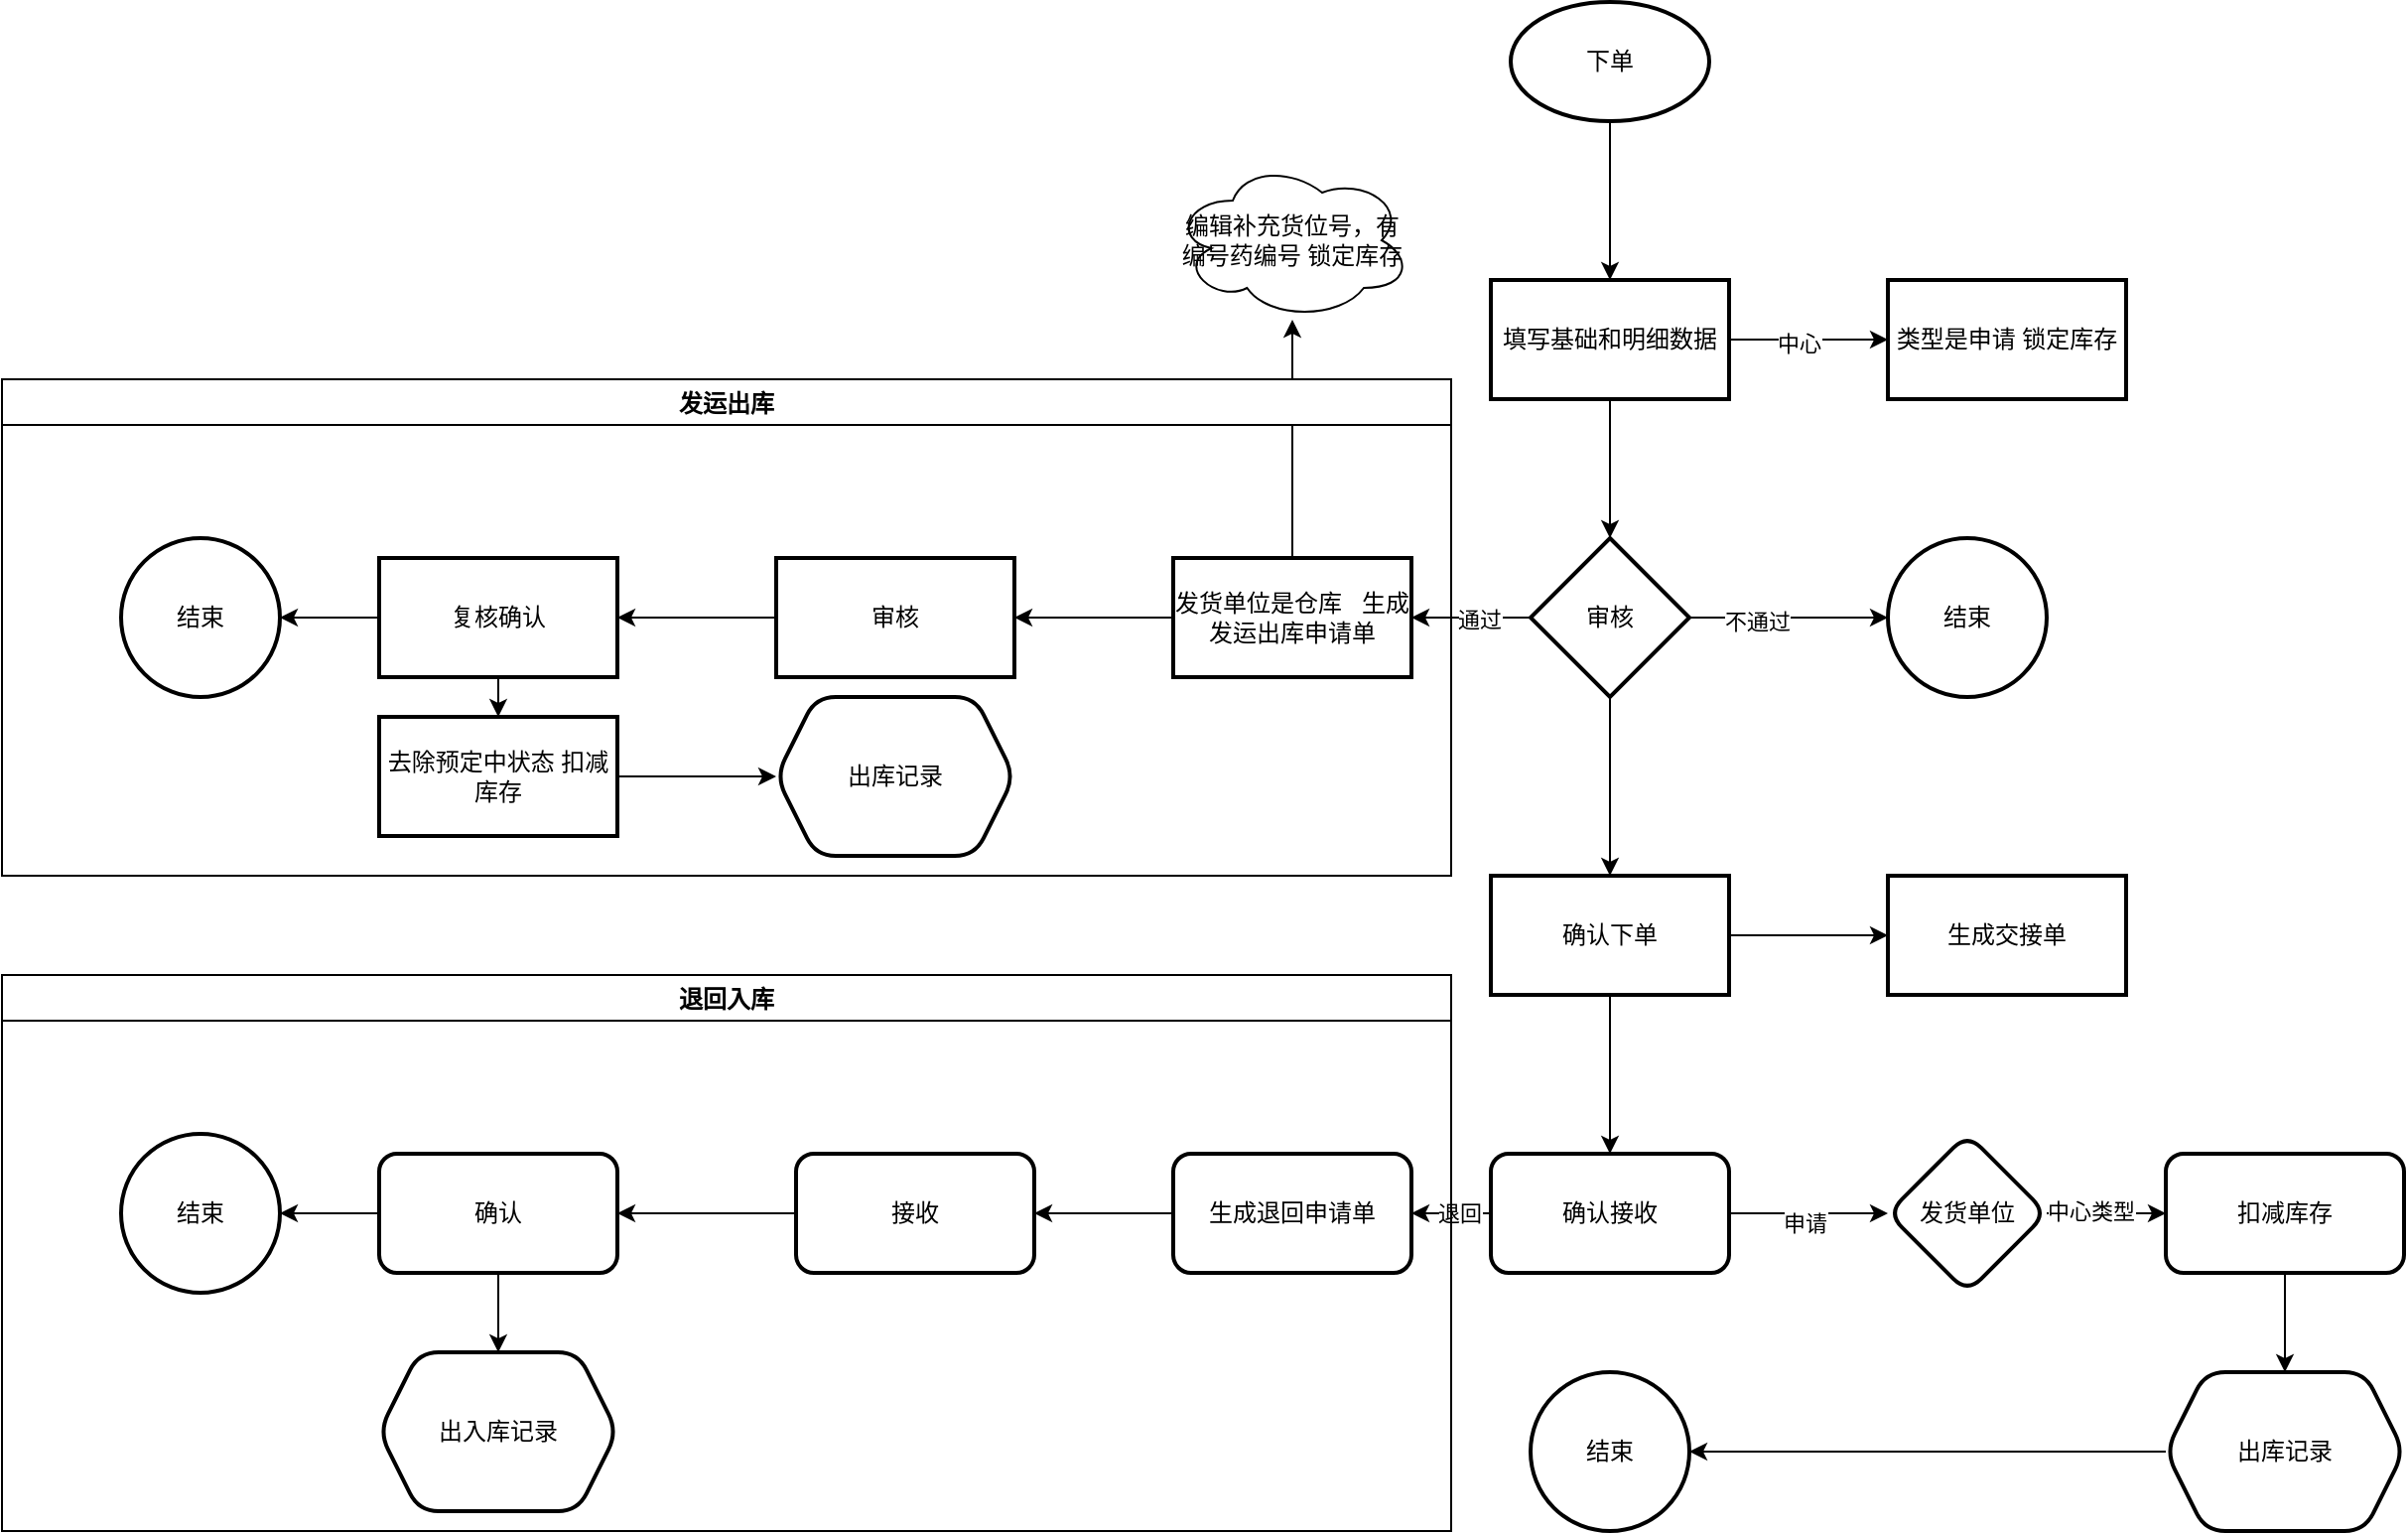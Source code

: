 <mxfile version="21.5.2" type="github">
  <diagram name="第 1 页" id="VLC9sJxpUMTWWp7IFzq4">
    <mxGraphModel dx="2450" dy="826" grid="1" gridSize="10" guides="1" tooltips="1" connect="1" arrows="1" fold="1" page="1" pageScale="1" pageWidth="827" pageHeight="1169" math="0" shadow="0">
      <root>
        <mxCell id="0" />
        <mxCell id="1" parent="0" />
        <mxCell id="CZxczn6Fj8E9EKulQeW0-3" value="" style="edgeStyle=orthogonalEdgeStyle;rounded=0;orthogonalLoop=1;jettySize=auto;html=1;" edge="1" parent="1" source="CZxczn6Fj8E9EKulQeW0-1" target="CZxczn6Fj8E9EKulQeW0-2">
          <mxGeometry relative="1" as="geometry" />
        </mxCell>
        <mxCell id="CZxczn6Fj8E9EKulQeW0-1" value="下单" style="strokeWidth=2;html=1;shape=mxgraph.flowchart.start_1;whiteSpace=wrap;" vertex="1" parent="1">
          <mxGeometry x="360" y="20" width="100" height="60" as="geometry" />
        </mxCell>
        <mxCell id="CZxczn6Fj8E9EKulQeW0-7" value="" style="edgeStyle=orthogonalEdgeStyle;rounded=0;orthogonalLoop=1;jettySize=auto;html=1;" edge="1" parent="1" source="CZxczn6Fj8E9EKulQeW0-2" target="CZxczn6Fj8E9EKulQeW0-6">
          <mxGeometry relative="1" as="geometry" />
        </mxCell>
        <mxCell id="CZxczn6Fj8E9EKulQeW0-63" value="" style="edgeStyle=orthogonalEdgeStyle;rounded=0;orthogonalLoop=1;jettySize=auto;html=1;" edge="1" parent="1" source="CZxczn6Fj8E9EKulQeW0-2" target="CZxczn6Fj8E9EKulQeW0-62">
          <mxGeometry relative="1" as="geometry" />
        </mxCell>
        <mxCell id="CZxczn6Fj8E9EKulQeW0-64" value="中心" style="edgeLabel;html=1;align=center;verticalAlign=middle;resizable=0;points=[];" vertex="1" connectable="0" parent="CZxczn6Fj8E9EKulQeW0-63">
          <mxGeometry x="-0.142" y="-2" relative="1" as="geometry">
            <mxPoint as="offset" />
          </mxGeometry>
        </mxCell>
        <mxCell id="CZxczn6Fj8E9EKulQeW0-2" value="填写基础和明细数据" style="whiteSpace=wrap;html=1;strokeWidth=2;" vertex="1" parent="1">
          <mxGeometry x="350" y="160" width="120" height="60" as="geometry" />
        </mxCell>
        <mxCell id="CZxczn6Fj8E9EKulQeW0-9" value="" style="edgeStyle=orthogonalEdgeStyle;rounded=0;orthogonalLoop=1;jettySize=auto;html=1;" edge="1" parent="1" source="CZxczn6Fj8E9EKulQeW0-6" target="CZxczn6Fj8E9EKulQeW0-8">
          <mxGeometry relative="1" as="geometry" />
        </mxCell>
        <mxCell id="CZxczn6Fj8E9EKulQeW0-10" value="不通过" style="edgeLabel;html=1;align=center;verticalAlign=middle;resizable=0;points=[];" vertex="1" connectable="0" parent="CZxczn6Fj8E9EKulQeW0-9">
          <mxGeometry x="-0.333" y="-2" relative="1" as="geometry">
            <mxPoint as="offset" />
          </mxGeometry>
        </mxCell>
        <mxCell id="CZxczn6Fj8E9EKulQeW0-12" value="" style="edgeStyle=orthogonalEdgeStyle;rounded=0;orthogonalLoop=1;jettySize=auto;html=1;" edge="1" parent="1" source="CZxczn6Fj8E9EKulQeW0-6" target="CZxczn6Fj8E9EKulQeW0-11">
          <mxGeometry relative="1" as="geometry" />
        </mxCell>
        <mxCell id="CZxczn6Fj8E9EKulQeW0-13" value="通过" style="edgeLabel;html=1;align=center;verticalAlign=middle;resizable=0;points=[];" vertex="1" connectable="0" parent="CZxczn6Fj8E9EKulQeW0-12">
          <mxGeometry x="-0.122" y="1" relative="1" as="geometry">
            <mxPoint as="offset" />
          </mxGeometry>
        </mxCell>
        <mxCell id="CZxczn6Fj8E9EKulQeW0-25" value="" style="edgeStyle=orthogonalEdgeStyle;rounded=0;orthogonalLoop=1;jettySize=auto;html=1;" edge="1" parent="1" source="CZxczn6Fj8E9EKulQeW0-6" target="CZxczn6Fj8E9EKulQeW0-24">
          <mxGeometry relative="1" as="geometry" />
        </mxCell>
        <mxCell id="CZxczn6Fj8E9EKulQeW0-6" value="审核" style="rhombus;whiteSpace=wrap;html=1;strokeWidth=2;" vertex="1" parent="1">
          <mxGeometry x="370" y="290" width="80" height="80" as="geometry" />
        </mxCell>
        <mxCell id="CZxczn6Fj8E9EKulQeW0-8" value="结束" style="ellipse;whiteSpace=wrap;html=1;strokeWidth=2;" vertex="1" parent="1">
          <mxGeometry x="550" y="290" width="80" height="80" as="geometry" />
        </mxCell>
        <mxCell id="CZxczn6Fj8E9EKulQeW0-15" value="" style="edgeStyle=orthogonalEdgeStyle;rounded=0;orthogonalLoop=1;jettySize=auto;html=1;" edge="1" parent="1" source="CZxczn6Fj8E9EKulQeW0-11" target="CZxczn6Fj8E9EKulQeW0-14">
          <mxGeometry relative="1" as="geometry" />
        </mxCell>
        <mxCell id="CZxczn6Fj8E9EKulQeW0-22" style="edgeStyle=orthogonalEdgeStyle;rounded=0;orthogonalLoop=1;jettySize=auto;html=1;" edge="1" parent="1" source="CZxczn6Fj8E9EKulQeW0-11" target="CZxczn6Fj8E9EKulQeW0-21">
          <mxGeometry relative="1" as="geometry" />
        </mxCell>
        <mxCell id="CZxczn6Fj8E9EKulQeW0-11" value="发货单位是仓库&amp;nbsp; &amp;nbsp;生成发运出库申请单" style="whiteSpace=wrap;html=1;strokeWidth=2;" vertex="1" parent="1">
          <mxGeometry x="190" y="300" width="120" height="60" as="geometry" />
        </mxCell>
        <mxCell id="CZxczn6Fj8E9EKulQeW0-17" value="" style="edgeStyle=orthogonalEdgeStyle;rounded=0;orthogonalLoop=1;jettySize=auto;html=1;" edge="1" parent="1" source="CZxczn6Fj8E9EKulQeW0-14" target="CZxczn6Fj8E9EKulQeW0-16">
          <mxGeometry relative="1" as="geometry" />
        </mxCell>
        <mxCell id="CZxczn6Fj8E9EKulQeW0-14" value="审核" style="whiteSpace=wrap;html=1;strokeWidth=2;" vertex="1" parent="1">
          <mxGeometry x="-10" y="300" width="120" height="60" as="geometry" />
        </mxCell>
        <mxCell id="CZxczn6Fj8E9EKulQeW0-20" value="" style="edgeStyle=orthogonalEdgeStyle;rounded=0;orthogonalLoop=1;jettySize=auto;html=1;" edge="1" parent="1" source="CZxczn6Fj8E9EKulQeW0-16" target="CZxczn6Fj8E9EKulQeW0-19">
          <mxGeometry relative="1" as="geometry" />
        </mxCell>
        <mxCell id="CZxczn6Fj8E9EKulQeW0-46" value="" style="edgeStyle=orthogonalEdgeStyle;rounded=0;orthogonalLoop=1;jettySize=auto;html=1;" edge="1" parent="1" source="CZxczn6Fj8E9EKulQeW0-16" target="CZxczn6Fj8E9EKulQeW0-45">
          <mxGeometry relative="1" as="geometry" />
        </mxCell>
        <mxCell id="CZxczn6Fj8E9EKulQeW0-16" value="复核确认" style="whiteSpace=wrap;html=1;strokeWidth=2;" vertex="1" parent="1">
          <mxGeometry x="-210" y="300" width="120" height="60" as="geometry" />
        </mxCell>
        <mxCell id="CZxczn6Fj8E9EKulQeW0-18" value="发运出库" style="swimlane;" vertex="1" parent="1">
          <mxGeometry x="-400" y="210" width="730" height="250" as="geometry" />
        </mxCell>
        <mxCell id="CZxczn6Fj8E9EKulQeW0-19" value="结束" style="ellipse;whiteSpace=wrap;html=1;strokeWidth=2;" vertex="1" parent="CZxczn6Fj8E9EKulQeW0-18">
          <mxGeometry x="60" y="80" width="80" height="80" as="geometry" />
        </mxCell>
        <mxCell id="CZxczn6Fj8E9EKulQeW0-48" value="" style="edgeStyle=orthogonalEdgeStyle;rounded=0;orthogonalLoop=1;jettySize=auto;html=1;" edge="1" parent="CZxczn6Fj8E9EKulQeW0-18" source="CZxczn6Fj8E9EKulQeW0-45">
          <mxGeometry relative="1" as="geometry">
            <mxPoint x="390" y="200" as="targetPoint" />
          </mxGeometry>
        </mxCell>
        <mxCell id="CZxczn6Fj8E9EKulQeW0-45" value="去除预定中状态 扣减库存" style="whiteSpace=wrap;html=1;strokeWidth=2;" vertex="1" parent="CZxczn6Fj8E9EKulQeW0-18">
          <mxGeometry x="190" y="170" width="120" height="60" as="geometry" />
        </mxCell>
        <mxCell id="CZxczn6Fj8E9EKulQeW0-69" value="出库记录" style="shape=hexagon;perimeter=hexagonPerimeter2;whiteSpace=wrap;html=1;fixedSize=1;rounded=1;strokeWidth=2;" vertex="1" parent="CZxczn6Fj8E9EKulQeW0-18">
          <mxGeometry x="390" y="160" width="120" height="80" as="geometry" />
        </mxCell>
        <mxCell id="CZxczn6Fj8E9EKulQeW0-21" value="编辑补充货位号，有编号药编号 锁定库存" style="ellipse;shape=cloud;whiteSpace=wrap;html=1;" vertex="1" parent="1">
          <mxGeometry x="190" y="100" width="120" height="80" as="geometry" />
        </mxCell>
        <mxCell id="CZxczn6Fj8E9EKulQeW0-27" value="" style="edgeStyle=orthogonalEdgeStyle;rounded=0;orthogonalLoop=1;jettySize=auto;html=1;" edge="1" parent="1" source="CZxczn6Fj8E9EKulQeW0-24" target="CZxczn6Fj8E9EKulQeW0-26">
          <mxGeometry relative="1" as="geometry" />
        </mxCell>
        <mxCell id="CZxczn6Fj8E9EKulQeW0-29" value="" style="edgeStyle=orthogonalEdgeStyle;rounded=0;orthogonalLoop=1;jettySize=auto;html=1;" edge="1" parent="1" source="CZxczn6Fj8E9EKulQeW0-24" target="CZxczn6Fj8E9EKulQeW0-28">
          <mxGeometry relative="1" as="geometry" />
        </mxCell>
        <mxCell id="CZxczn6Fj8E9EKulQeW0-24" value="确认下单" style="whiteSpace=wrap;html=1;strokeWidth=2;" vertex="1" parent="1">
          <mxGeometry x="350" y="460" width="120" height="60" as="geometry" />
        </mxCell>
        <mxCell id="CZxczn6Fj8E9EKulQeW0-26" value="生成交接单" style="whiteSpace=wrap;html=1;strokeWidth=2;" vertex="1" parent="1">
          <mxGeometry x="550" y="460" width="120" height="60" as="geometry" />
        </mxCell>
        <mxCell id="CZxczn6Fj8E9EKulQeW0-34" value="" style="edgeStyle=orthogonalEdgeStyle;rounded=0;orthogonalLoop=1;jettySize=auto;html=1;" edge="1" parent="1" source="CZxczn6Fj8E9EKulQeW0-28" target="CZxczn6Fj8E9EKulQeW0-33">
          <mxGeometry relative="1" as="geometry" />
        </mxCell>
        <mxCell id="CZxczn6Fj8E9EKulQeW0-35" value="退回" style="edgeLabel;html=1;align=center;verticalAlign=middle;resizable=0;points=[];" vertex="1" connectable="0" parent="CZxczn6Fj8E9EKulQeW0-34">
          <mxGeometry x="-0.2" relative="1" as="geometry">
            <mxPoint as="offset" />
          </mxGeometry>
        </mxCell>
        <mxCell id="CZxczn6Fj8E9EKulQeW0-50" value="" style="edgeStyle=orthogonalEdgeStyle;rounded=0;orthogonalLoop=1;jettySize=auto;html=1;" edge="1" parent="1" source="CZxczn6Fj8E9EKulQeW0-28" target="CZxczn6Fj8E9EKulQeW0-49">
          <mxGeometry relative="1" as="geometry" />
        </mxCell>
        <mxCell id="CZxczn6Fj8E9EKulQeW0-51" value="申请" style="edgeLabel;html=1;align=center;verticalAlign=middle;resizable=0;points=[];" vertex="1" connectable="0" parent="CZxczn6Fj8E9EKulQeW0-50">
          <mxGeometry x="-0.047" y="-5" relative="1" as="geometry">
            <mxPoint as="offset" />
          </mxGeometry>
        </mxCell>
        <mxCell id="CZxczn6Fj8E9EKulQeW0-28" value="确认接收" style="rounded=1;whiteSpace=wrap;html=1;strokeWidth=2;" vertex="1" parent="1">
          <mxGeometry x="350" y="600" width="120" height="60" as="geometry" />
        </mxCell>
        <mxCell id="CZxczn6Fj8E9EKulQeW0-30" value="结束" style="ellipse;whiteSpace=wrap;html=1;rounded=1;strokeWidth=2;" vertex="1" parent="1">
          <mxGeometry x="370" y="710" width="80" height="80" as="geometry" />
        </mxCell>
        <mxCell id="CZxczn6Fj8E9EKulQeW0-39" value="" style="edgeStyle=orthogonalEdgeStyle;rounded=0;orthogonalLoop=1;jettySize=auto;html=1;" edge="1" parent="1" source="CZxczn6Fj8E9EKulQeW0-36" target="CZxczn6Fj8E9EKulQeW0-38">
          <mxGeometry relative="1" as="geometry" />
        </mxCell>
        <mxCell id="CZxczn6Fj8E9EKulQeW0-41" value="" style="edgeStyle=orthogonalEdgeStyle;rounded=0;orthogonalLoop=1;jettySize=auto;html=1;" edge="1" parent="1" source="CZxczn6Fj8E9EKulQeW0-38" target="CZxczn6Fj8E9EKulQeW0-40">
          <mxGeometry relative="1" as="geometry" />
        </mxCell>
        <mxCell id="CZxczn6Fj8E9EKulQeW0-44" value="" style="edgeStyle=orthogonalEdgeStyle;rounded=0;orthogonalLoop=1;jettySize=auto;html=1;" edge="1" parent="1" source="CZxczn6Fj8E9EKulQeW0-38" target="CZxczn6Fj8E9EKulQeW0-43">
          <mxGeometry relative="1" as="geometry" />
        </mxCell>
        <mxCell id="CZxczn6Fj8E9EKulQeW0-38" value="确认" style="whiteSpace=wrap;html=1;rounded=1;strokeWidth=2;" vertex="1" parent="1">
          <mxGeometry x="-210" y="600" width="120" height="60" as="geometry" />
        </mxCell>
        <mxCell id="CZxczn6Fj8E9EKulQeW0-40" value="结束" style="ellipse;whiteSpace=wrap;html=1;rounded=1;strokeWidth=2;" vertex="1" parent="1">
          <mxGeometry x="-340" y="590" width="80" height="80" as="geometry" />
        </mxCell>
        <mxCell id="CZxczn6Fj8E9EKulQeW0-42" value="退回入库" style="swimlane;" vertex="1" parent="1">
          <mxGeometry x="-400" y="510" width="730" height="280" as="geometry" />
        </mxCell>
        <mxCell id="CZxczn6Fj8E9EKulQeW0-43" value="出入库记录" style="shape=hexagon;perimeter=hexagonPerimeter2;whiteSpace=wrap;html=1;fixedSize=1;rounded=1;strokeWidth=2;" vertex="1" parent="CZxczn6Fj8E9EKulQeW0-42">
          <mxGeometry x="190" y="190" width="120" height="80" as="geometry" />
        </mxCell>
        <mxCell id="CZxczn6Fj8E9EKulQeW0-33" value="生成退回申请单" style="whiteSpace=wrap;html=1;rounded=1;strokeWidth=2;" vertex="1" parent="CZxczn6Fj8E9EKulQeW0-42">
          <mxGeometry x="590" y="90" width="120" height="60" as="geometry" />
        </mxCell>
        <mxCell id="CZxczn6Fj8E9EKulQeW0-36" value="接收" style="whiteSpace=wrap;html=1;rounded=1;strokeWidth=2;" vertex="1" parent="CZxczn6Fj8E9EKulQeW0-42">
          <mxGeometry x="400" y="90" width="120" height="60" as="geometry" />
        </mxCell>
        <mxCell id="CZxczn6Fj8E9EKulQeW0-37" value="" style="edgeStyle=orthogonalEdgeStyle;rounded=0;orthogonalLoop=1;jettySize=auto;html=1;" edge="1" parent="CZxczn6Fj8E9EKulQeW0-42" source="CZxczn6Fj8E9EKulQeW0-33" target="CZxczn6Fj8E9EKulQeW0-36">
          <mxGeometry relative="1" as="geometry" />
        </mxCell>
        <mxCell id="CZxczn6Fj8E9EKulQeW0-55" style="edgeStyle=orthogonalEdgeStyle;rounded=0;orthogonalLoop=1;jettySize=auto;html=1;exitX=1;exitY=0.5;exitDx=0;exitDy=0;entryX=0;entryY=0.5;entryDx=0;entryDy=0;" edge="1" parent="1" source="CZxczn6Fj8E9EKulQeW0-49" target="CZxczn6Fj8E9EKulQeW0-52">
          <mxGeometry relative="1" as="geometry" />
        </mxCell>
        <mxCell id="CZxczn6Fj8E9EKulQeW0-56" value="中心类型" style="edgeLabel;html=1;align=center;verticalAlign=middle;resizable=0;points=[];" vertex="1" connectable="0" parent="CZxczn6Fj8E9EKulQeW0-55">
          <mxGeometry x="-0.289" y="1" relative="1" as="geometry">
            <mxPoint as="offset" />
          </mxGeometry>
        </mxCell>
        <mxCell id="CZxczn6Fj8E9EKulQeW0-49" value="发货单位" style="rhombus;whiteSpace=wrap;html=1;rounded=1;strokeWidth=2;" vertex="1" parent="1">
          <mxGeometry x="550" y="590" width="80" height="80" as="geometry" />
        </mxCell>
        <mxCell id="CZxczn6Fj8E9EKulQeW0-66" value="" style="edgeStyle=orthogonalEdgeStyle;rounded=0;orthogonalLoop=1;jettySize=auto;html=1;" edge="1" parent="1" source="CZxczn6Fj8E9EKulQeW0-52" target="CZxczn6Fj8E9EKulQeW0-65">
          <mxGeometry relative="1" as="geometry" />
        </mxCell>
        <mxCell id="CZxczn6Fj8E9EKulQeW0-52" value="扣减库存" style="rounded=1;whiteSpace=wrap;html=1;strokeWidth=2;" vertex="1" parent="1">
          <mxGeometry x="690" y="600" width="120" height="60" as="geometry" />
        </mxCell>
        <mxCell id="CZxczn6Fj8E9EKulQeW0-62" value="类型是申请 锁定库存" style="whiteSpace=wrap;html=1;strokeWidth=2;" vertex="1" parent="1">
          <mxGeometry x="550" y="160" width="120" height="60" as="geometry" />
        </mxCell>
        <mxCell id="CZxczn6Fj8E9EKulQeW0-67" style="edgeStyle=orthogonalEdgeStyle;rounded=0;orthogonalLoop=1;jettySize=auto;html=1;" edge="1" parent="1" source="CZxczn6Fj8E9EKulQeW0-65" target="CZxczn6Fj8E9EKulQeW0-30">
          <mxGeometry relative="1" as="geometry" />
        </mxCell>
        <mxCell id="CZxczn6Fj8E9EKulQeW0-65" value="出库记录" style="shape=hexagon;perimeter=hexagonPerimeter2;whiteSpace=wrap;html=1;fixedSize=1;rounded=1;strokeWidth=2;" vertex="1" parent="1">
          <mxGeometry x="690" y="710" width="120" height="80" as="geometry" />
        </mxCell>
      </root>
    </mxGraphModel>
  </diagram>
</mxfile>
